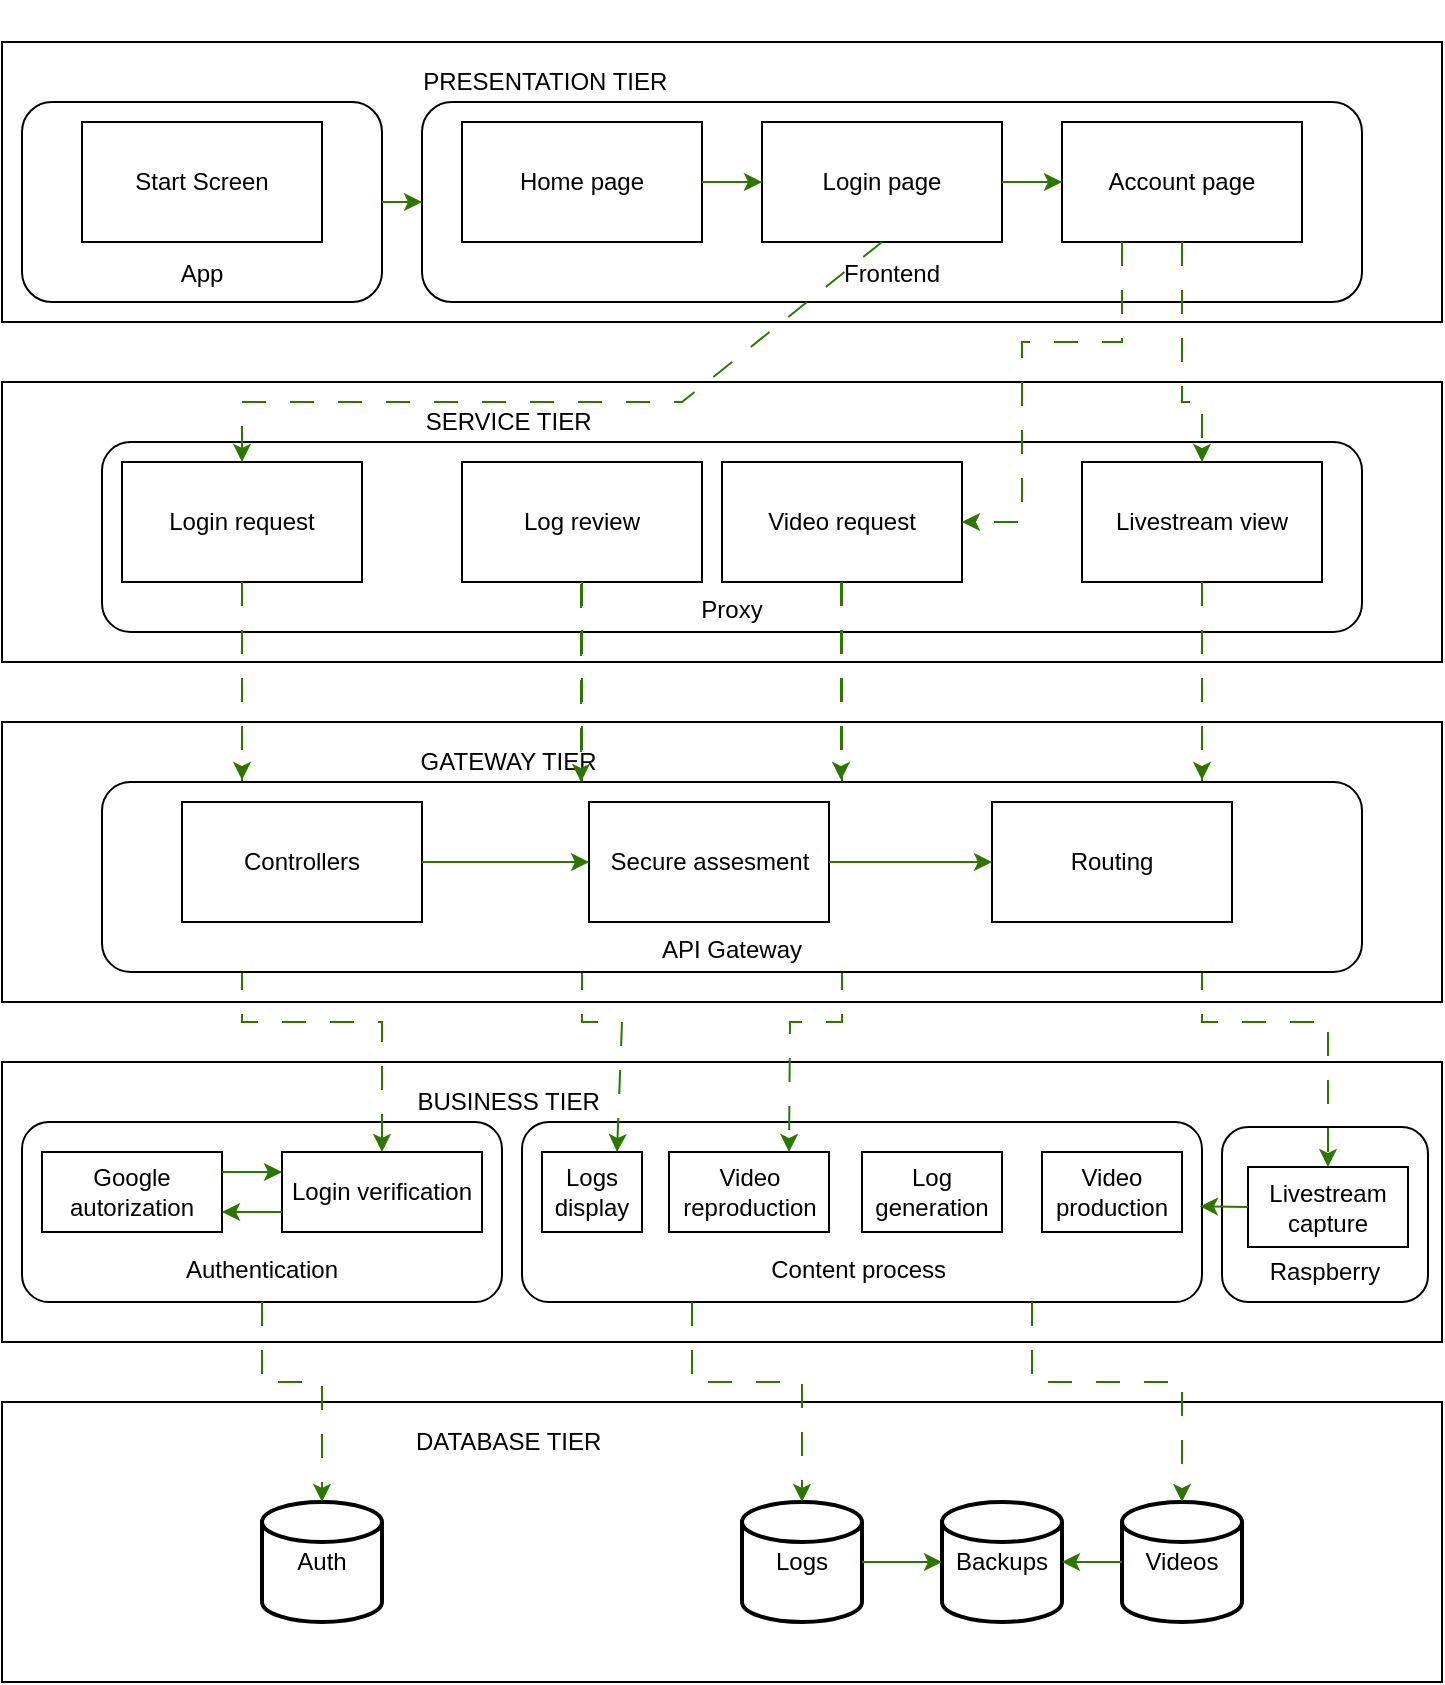 <mxfile version="28.0.6">
  <diagram name="Página-1" id="V_ulVZne6XMm40QlSm8i">
    <mxGraphModel dx="2066" dy="1946" grid="1" gridSize="10" guides="1" tooltips="1" connect="1" arrows="1" fold="1" page="1" pageScale="1" pageWidth="827" pageHeight="1169" math="0" shadow="0">
      <root>
        <mxCell id="0" />
        <mxCell id="1" parent="0" />
        <mxCell id="GLQHbabTrRJiySUEMTet-5" value="&amp;nbsp; &amp;nbsp; &amp;nbsp;BUSINESS TIER&amp;nbsp;&amp;nbsp; &amp;nbsp; &amp;nbsp; &amp;nbsp; &amp;nbsp; &amp;nbsp; &amp;nbsp; &amp;nbsp; &amp;nbsp; &amp;nbsp; &amp;nbsp; &amp;nbsp; &amp;nbsp; &amp;nbsp; &amp;nbsp; &amp;nbsp; &amp;nbsp; &amp;nbsp; &amp;nbsp; &amp;nbsp; &amp;nbsp; &amp;nbsp; &amp;nbsp; &amp;nbsp; &amp;nbsp; &amp;nbsp; &amp;nbsp; &amp;nbsp; &amp;nbsp; &amp;nbsp; &amp;nbsp; &amp;nbsp; &amp;nbsp; &amp;nbsp;&amp;nbsp;&lt;div&gt;&lt;br&gt;&lt;/div&gt;&lt;div&gt;&lt;br&gt;&lt;/div&gt;&lt;div&gt;&lt;br&gt;&lt;/div&gt;&lt;div&gt;&lt;br&gt;&lt;/div&gt;&lt;div&gt;&lt;br&gt;&lt;/div&gt;&lt;div&gt;&lt;br&gt;&lt;/div&gt;&lt;div&gt;&lt;br&gt;&lt;/div&gt;" style="rounded=0;whiteSpace=wrap;html=1;fillColor=light-dark(#FFFFFF,#494949);" parent="1" vertex="1">
          <mxGeometry x="40" y="320" width="720" height="140" as="geometry" />
        </mxCell>
        <mxCell id="rg70-fhj_PkAR5zPkgGi-10" value="&lt;div&gt;&lt;br&gt;&lt;/div&gt;&lt;div&gt;&lt;br&gt;&lt;/div&gt;&lt;div&gt;&lt;br&gt;&lt;/div&gt;&lt;div&gt;&lt;br&gt;&lt;/div&gt;&lt;div&gt;&lt;br&gt;&lt;/div&gt;&lt;div&gt;&lt;br&gt;&lt;/div&gt;&lt;div&gt;&lt;br&gt;&lt;/div&gt;&lt;div&gt;&lt;br&gt;&lt;/div&gt;&lt;div&gt;Raspberry&lt;/div&gt;&lt;div&gt;&lt;br&gt;&lt;/div&gt;&lt;div&gt;&lt;br&gt;&lt;/div&gt;&lt;div&gt;&lt;br&gt;&lt;/div&gt;&lt;div&gt;&lt;br&gt;&lt;/div&gt;" style="rounded=1;whiteSpace=wrap;html=1;" parent="1" vertex="1">
          <mxGeometry x="650" y="352.5" width="103" height="87.5" as="geometry" />
        </mxCell>
        <mxCell id="GLQHbabTrRJiySUEMTet-1" value="SERVICE TIER&amp;nbsp;&amp;nbsp; &amp;nbsp; &amp;nbsp; &amp;nbsp; &amp;nbsp; &amp;nbsp; &amp;nbsp; &amp;nbsp; &amp;nbsp; &amp;nbsp; &amp;nbsp; &amp;nbsp; &amp;nbsp; &amp;nbsp; &amp;nbsp; &amp;nbsp; &amp;nbsp; &amp;nbsp; &amp;nbsp; &amp;nbsp; &amp;nbsp; &amp;nbsp; &amp;nbsp; &amp;nbsp; &amp;nbsp; &amp;nbsp; &amp;nbsp; &amp;nbsp; &amp;nbsp; &amp;nbsp; &amp;nbsp; &amp;nbsp;&lt;div&gt;&lt;br&gt;&lt;/div&gt;&lt;div&gt;&lt;br&gt;&lt;/div&gt;&lt;div&gt;&lt;br&gt;&lt;/div&gt;&lt;div&gt;&lt;br&gt;&lt;/div&gt;&lt;div&gt;&lt;br&gt;&lt;/div&gt;&lt;div&gt;&lt;br&gt;&lt;/div&gt;&lt;div&gt;&lt;br&gt;&lt;/div&gt;" style="rounded=0;whiteSpace=wrap;html=1;fillColor=light-dark(#FFFFFF,#393939);" parent="1" vertex="1">
          <mxGeometry x="40" y="-20" width="720" height="140" as="geometry" />
        </mxCell>
        <mxCell id="rg70-fhj_PkAR5zPkgGi-4" value="&lt;div&gt;&lt;br&gt;&lt;/div&gt;&lt;div&gt;&lt;br&gt;&lt;/div&gt;&lt;div&gt;&lt;br&gt;&lt;/div&gt;&lt;div&gt;&lt;br&gt;&lt;/div&gt;&lt;div&gt;&lt;br&gt;&lt;/div&gt;&lt;div&gt;&lt;br&gt;&lt;/div&gt;&lt;div&gt;&lt;br&gt;&lt;/div&gt;&lt;div&gt;&lt;br&gt;&lt;/div&gt;&lt;div&gt;&lt;br&gt;&lt;/div&gt;&lt;div&gt;Proxy&lt;/div&gt;&lt;div&gt;&lt;br&gt;&lt;/div&gt;&lt;div&gt;&lt;br&gt;&lt;/div&gt;&lt;div&gt;&lt;br&gt;&lt;/div&gt;&lt;div&gt;&lt;br&gt;&lt;/div&gt;" style="rounded=1;whiteSpace=wrap;html=1;" parent="1" vertex="1">
          <mxGeometry x="90" y="10" width="630" height="95" as="geometry" />
        </mxCell>
        <mxCell id="GLQHbabTrRJiySUEMTet-6" value="&amp;nbsp; &amp;nbsp; &amp;nbsp; &amp;nbsp; &amp;nbsp;PRESENTATION TIER&amp;nbsp; &amp;nbsp; &amp;nbsp; &amp;nbsp; &amp;nbsp; &amp;nbsp; &amp;nbsp; &amp;nbsp; &amp;nbsp; &amp;nbsp; &amp;nbsp; &amp;nbsp; &amp;nbsp; &amp;nbsp; &amp;nbsp; &amp;nbsp; &amp;nbsp; &amp;nbsp; &amp;nbsp; &amp;nbsp; &amp;nbsp; &amp;nbsp; &amp;nbsp; &amp;nbsp; &amp;nbsp; &amp;nbsp; &amp;nbsp; &amp;nbsp; &amp;nbsp; &amp;nbsp; &amp;nbsp;&amp;nbsp;&lt;div&gt;&lt;br&gt;&lt;/div&gt;&lt;div&gt;&lt;br&gt;&lt;/div&gt;&lt;div&gt;&lt;br&gt;&lt;/div&gt;&lt;div&gt;&lt;br&gt;&lt;/div&gt;&lt;div&gt;&lt;br&gt;&lt;/div&gt;&lt;div&gt;&lt;br&gt;&lt;/div&gt;&lt;div&gt;&lt;br&gt;&lt;/div&gt;" style="rounded=0;whiteSpace=wrap;html=1;fillColor=light-dark(#FFFFFF,#282828);" parent="1" vertex="1">
          <mxGeometry x="40" y="-190" width="720" height="140" as="geometry" />
        </mxCell>
        <mxCell id="rg70-fhj_PkAR5zPkgGi-2" value="&lt;div&gt;&lt;br&gt;&lt;/div&gt;&lt;div&gt;&lt;br&gt;&lt;/div&gt;&lt;div&gt;&lt;br&gt;&lt;/div&gt;&lt;div&gt;&lt;br&gt;&lt;/div&gt;&lt;div&gt;&lt;br&gt;&lt;/div&gt;&lt;div&gt;&lt;br&gt;&lt;/div&gt;&lt;div&gt;&lt;br&gt;&lt;/div&gt;&lt;div&gt;&lt;br&gt;&lt;/div&gt;&lt;div&gt;&lt;br&gt;&lt;/div&gt;&lt;div&gt;Frontend&lt;/div&gt;&lt;div&gt;&lt;br&gt;&lt;/div&gt;&lt;div&gt;&lt;br&gt;&lt;/div&gt;&lt;div&gt;&lt;br&gt;&lt;/div&gt;&lt;div&gt;&lt;br&gt;&lt;/div&gt;" style="rounded=1;whiteSpace=wrap;html=1;" parent="1" vertex="1">
          <mxGeometry x="250" y="-160" width="470" height="100" as="geometry" />
        </mxCell>
        <mxCell id="rg70-fhj_PkAR5zPkgGi-1" value="GATEWAY TIER&amp;nbsp;&amp;nbsp; &amp;nbsp; &amp;nbsp; &amp;nbsp; &amp;nbsp; &amp;nbsp; &amp;nbsp; &amp;nbsp; &amp;nbsp; &amp;nbsp; &amp;nbsp; &amp;nbsp; &amp;nbsp; &amp;nbsp; &amp;nbsp; &amp;nbsp; &amp;nbsp; &amp;nbsp; &amp;nbsp; &amp;nbsp; &amp;nbsp; &amp;nbsp; &amp;nbsp; &amp;nbsp; &amp;nbsp; &amp;nbsp; &amp;nbsp; &amp;nbsp; &amp;nbsp; &amp;nbsp; &amp;nbsp; &amp;nbsp;&lt;div&gt;&lt;br&gt;&lt;/div&gt;&lt;div&gt;&lt;br&gt;&lt;/div&gt;&lt;div&gt;&lt;br&gt;&lt;/div&gt;&lt;div&gt;&lt;br&gt;&lt;/div&gt;&lt;div&gt;&lt;br&gt;&lt;/div&gt;&lt;div&gt;&lt;br&gt;&lt;/div&gt;&lt;div&gt;&lt;br&gt;&lt;/div&gt;" style="rounded=0;whiteSpace=wrap;html=1;fillColor=light-dark(#FFFFFF,#404040);" parent="1" vertex="1">
          <mxGeometry x="40" y="150" width="720" height="140" as="geometry" />
        </mxCell>
        <mxCell id="GLQHbabTrRJiySUEMTet-29" value="&lt;div&gt;&lt;br&gt;&lt;/div&gt;&lt;div&gt;&lt;br&gt;&lt;/div&gt;&lt;div&gt;&lt;br&gt;&lt;/div&gt;&lt;div&gt;&lt;br&gt;&lt;/div&gt;&lt;div&gt;&lt;br&gt;&lt;/div&gt;&lt;div&gt;&lt;br&gt;&lt;/div&gt;&lt;div&gt;&lt;br&gt;&lt;/div&gt;&lt;div&gt;&lt;br&gt;&lt;/div&gt;&lt;div&gt;Content process&amp;nbsp;&lt;/div&gt;&lt;div&gt;&lt;br&gt;&lt;/div&gt;&lt;div&gt;&lt;br&gt;&lt;/div&gt;&lt;div&gt;&lt;br&gt;&lt;/div&gt;&lt;div&gt;&lt;br&gt;&lt;/div&gt;" style="rounded=1;whiteSpace=wrap;html=1;" parent="1" vertex="1">
          <mxGeometry x="300" y="350" width="340" height="90" as="geometry" />
        </mxCell>
        <mxCell id="GLQHbabTrRJiySUEMTet-28" value="&lt;div&gt;&lt;br&gt;&lt;/div&gt;&lt;div&gt;&lt;br&gt;&lt;/div&gt;&lt;div&gt;&lt;br&gt;&lt;/div&gt;&lt;div&gt;&lt;br&gt;&lt;/div&gt;&lt;div&gt;&lt;br&gt;&lt;/div&gt;&lt;div&gt;&lt;br&gt;&lt;/div&gt;&lt;div&gt;&lt;br&gt;&lt;/div&gt;&lt;div&gt;&lt;br&gt;&lt;/div&gt;&lt;div&gt;&lt;br&gt;&lt;/div&gt;&lt;div&gt;&lt;span style=&quot;background-color: transparent; color: light-dark(rgb(0, 0, 0), rgb(255, 255, 255));&quot;&gt;Authentication&lt;/span&gt;&lt;/div&gt;&lt;div&gt;&lt;br&gt;&lt;/div&gt;&lt;div&gt;&lt;br&gt;&lt;/div&gt;&lt;div&gt;&lt;br&gt;&lt;/div&gt;&lt;div&gt;&lt;br&gt;&lt;/div&gt;&lt;div&gt;&lt;br&gt;&lt;/div&gt;" style="rounded=1;whiteSpace=wrap;html=1;" parent="1" vertex="1">
          <mxGeometry x="50" y="350" width="240" height="90" as="geometry" />
        </mxCell>
        <mxCell id="GLQHbabTrRJiySUEMTet-2" value="Login request" style="rounded=0;whiteSpace=wrap;html=1;" parent="1" vertex="1">
          <mxGeometry x="100" y="20" width="120" height="60" as="geometry" />
        </mxCell>
        <mxCell id="GLQHbabTrRJiySUEMTet-3" value="Video request" style="rounded=0;whiteSpace=wrap;html=1;" parent="1" vertex="1">
          <mxGeometry x="400" y="20" width="120" height="60" as="geometry" />
        </mxCell>
        <mxCell id="GLQHbabTrRJiySUEMTet-4" value="Livestream view" style="rounded=0;whiteSpace=wrap;html=1;" parent="1" vertex="1">
          <mxGeometry x="580" y="20" width="120" height="60" as="geometry" />
        </mxCell>
        <mxCell id="GLQHbabTrRJiySUEMTet-7" value="Home page" style="rounded=0;whiteSpace=wrap;html=1;" parent="1" vertex="1">
          <mxGeometry x="270" y="-150" width="120" height="60" as="geometry" />
        </mxCell>
        <mxCell id="GLQHbabTrRJiySUEMTet-8" value="Login page" style="rounded=0;whiteSpace=wrap;html=1;" parent="1" vertex="1">
          <mxGeometry x="420" y="-150" width="120" height="60" as="geometry" />
        </mxCell>
        <mxCell id="GLQHbabTrRJiySUEMTet-9" value="Account page" style="rounded=0;whiteSpace=wrap;html=1;" parent="1" vertex="1">
          <mxGeometry x="570" y="-150" width="120" height="60" as="geometry" />
        </mxCell>
        <mxCell id="GLQHbabTrRJiySUEMTet-13" value="" style="endArrow=classic;html=1;rounded=0;exitX=1;exitY=0.5;exitDx=0;exitDy=0;entryX=0;entryY=0.5;entryDx=0;entryDy=0;fillColor=#60a917;strokeColor=#2D7600;" parent="1" source="GLQHbabTrRJiySUEMTet-8" target="GLQHbabTrRJiySUEMTet-9" edge="1">
          <mxGeometry width="50" height="50" relative="1" as="geometry">
            <mxPoint x="440" y="-110.5" as="sourcePoint" />
            <mxPoint x="500" y="-110.5" as="targetPoint" />
          </mxGeometry>
        </mxCell>
        <mxCell id="GLQHbabTrRJiySUEMTet-14" value="" style="endArrow=classic;html=1;rounded=0;exitX=0.5;exitY=1;exitDx=0;exitDy=0;entryX=0.5;entryY=0;entryDx=0;entryDy=0;fillColor=#60a917;strokeColor=#2D7600;dashed=1;dashPattern=12 12;" parent="1" source="GLQHbabTrRJiySUEMTet-8" target="GLQHbabTrRJiySUEMTet-2" edge="1">
          <mxGeometry width="50" height="50" relative="1" as="geometry">
            <mxPoint x="320" y="-190" as="sourcePoint" />
            <mxPoint x="380" y="-190" as="targetPoint" />
            <Array as="points">
              <mxPoint x="380" y="-10" />
              <mxPoint x="160" y="-10" />
            </Array>
          </mxGeometry>
        </mxCell>
        <mxCell id="GLQHbabTrRJiySUEMTet-15" value="" style="endArrow=classic;html=1;rounded=0;exitX=0.25;exitY=1;exitDx=0;exitDy=0;entryX=1;entryY=0.5;entryDx=0;entryDy=0;fillColor=#60a917;strokeColor=#2D7600;dashed=1;dashPattern=12 12;" parent="1" source="GLQHbabTrRJiySUEMTet-9" target="GLQHbabTrRJiySUEMTet-3" edge="1">
          <mxGeometry width="50" height="50" relative="1" as="geometry">
            <mxPoint x="350" y="-110" as="sourcePoint" />
            <mxPoint x="400" y="-160" as="targetPoint" />
            <Array as="points">
              <mxPoint x="600" y="-40" />
              <mxPoint x="550" y="-40" />
              <mxPoint x="550" y="50" />
            </Array>
          </mxGeometry>
        </mxCell>
        <mxCell id="GLQHbabTrRJiySUEMTet-16" value="" style="endArrow=classic;html=1;rounded=0;exitX=0.5;exitY=1;exitDx=0;exitDy=0;entryX=0.5;entryY=0;entryDx=0;entryDy=0;fillColor=#60a917;strokeColor=#2D7600;dashed=1;dashPattern=12 12;" parent="1" source="GLQHbabTrRJiySUEMTet-9" target="GLQHbabTrRJiySUEMTet-4" edge="1">
          <mxGeometry width="50" height="50" relative="1" as="geometry">
            <mxPoint x="360" y="-90" as="sourcePoint" />
            <mxPoint x="410" y="-140" as="targetPoint" />
            <Array as="points">
              <mxPoint x="630" y="-10" />
              <mxPoint x="640" y="-10" />
            </Array>
          </mxGeometry>
        </mxCell>
        <mxCell id="GLQHbabTrRJiySUEMTet-17" value="&amp;nbsp; &amp;nbsp; &amp;nbsp;DATABASE TIER&amp;nbsp;&amp;nbsp; &amp;nbsp; &amp;nbsp; &amp;nbsp; &amp;nbsp; &amp;nbsp; &amp;nbsp; &amp;nbsp; &amp;nbsp; &amp;nbsp; &amp;nbsp; &amp;nbsp; &amp;nbsp; &amp;nbsp; &amp;nbsp; &amp;nbsp; &amp;nbsp; &amp;nbsp; &amp;nbsp; &amp;nbsp; &amp;nbsp; &amp;nbsp; &amp;nbsp; &amp;nbsp; &amp;nbsp; &amp;nbsp; &amp;nbsp; &amp;nbsp; &amp;nbsp; &amp;nbsp; &amp;nbsp; &amp;nbsp; &amp;nbsp; &amp;nbsp;&amp;nbsp;&lt;div&gt;&lt;br&gt;&lt;/div&gt;&lt;div&gt;&lt;br&gt;&lt;/div&gt;&lt;div&gt;&lt;br&gt;&lt;/div&gt;&lt;div&gt;&lt;br&gt;&lt;/div&gt;&lt;div&gt;&lt;br&gt;&lt;/div&gt;&lt;div&gt;&lt;br&gt;&lt;/div&gt;&lt;div&gt;&lt;br&gt;&lt;/div&gt;" style="rounded=0;whiteSpace=wrap;html=1;fillColor=light-dark(#FFFFFF,#656565);" parent="1" vertex="1">
          <mxGeometry x="40" y="490" width="720" height="140" as="geometry" />
        </mxCell>
        <mxCell id="GLQHbabTrRJiySUEMTet-18" value="Google autorization" style="rounded=0;whiteSpace=wrap;html=1;" parent="1" vertex="1">
          <mxGeometry x="60" y="365" width="90" height="40" as="geometry" />
        </mxCell>
        <mxCell id="GLQHbabTrRJiySUEMTet-19" value="Login verification" style="rounded=0;whiteSpace=wrap;html=1;" parent="1" vertex="1">
          <mxGeometry x="180" y="365" width="100" height="40" as="geometry" />
        </mxCell>
        <mxCell id="GLQHbabTrRJiySUEMTet-22" value="" style="endArrow=classic;html=1;rounded=0;exitX=0;exitY=0.75;exitDx=0;exitDy=0;entryX=1;entryY=0.75;entryDx=0;entryDy=0;fillColor=#60a917;strokeColor=#2D7600;" parent="1" source="GLQHbabTrRJiySUEMTet-19" target="GLQHbabTrRJiySUEMTet-18" edge="1">
          <mxGeometry width="50" height="50" relative="1" as="geometry">
            <mxPoint x="250" y="405" as="sourcePoint" />
            <mxPoint x="290" y="405" as="targetPoint" />
          </mxGeometry>
        </mxCell>
        <mxCell id="GLQHbabTrRJiySUEMTet-24" value="" style="endArrow=classic;html=1;rounded=0;fillColor=#60a917;strokeColor=#2D7600;dashed=1;dashPattern=12 12;entryX=0.5;entryY=0;entryDx=0;entryDy=0;exitX=0.5;exitY=1;exitDx=0;exitDy=0;" parent="1" source="GLQHbabTrRJiySUEMTet-2" target="GLQHbabTrRJiySUEMTet-19" edge="1">
          <mxGeometry width="50" height="50" relative="1" as="geometry">
            <mxPoint x="350" y="300" as="sourcePoint" />
            <mxPoint x="240" y="300" as="targetPoint" />
            <Array as="points">
              <mxPoint x="160" y="300" />
              <mxPoint x="230" y="300" />
            </Array>
          </mxGeometry>
        </mxCell>
        <mxCell id="GLQHbabTrRJiySUEMTet-25" value="Log generation" style="rounded=0;whiteSpace=wrap;html=1;" parent="1" vertex="1">
          <mxGeometry x="470" y="365" width="70" height="40" as="geometry" />
        </mxCell>
        <mxCell id="GLQHbabTrRJiySUEMTet-26" value="Video production" style="rounded=0;whiteSpace=wrap;html=1;" parent="1" vertex="1">
          <mxGeometry x="560" y="365" width="70" height="40" as="geometry" />
        </mxCell>
        <mxCell id="GLQHbabTrRJiySUEMTet-27" value="Livestream capture" style="rounded=0;whiteSpace=wrap;html=1;" parent="1" vertex="1">
          <mxGeometry x="663" y="372.5" width="80" height="40" as="geometry" />
        </mxCell>
        <mxCell id="GLQHbabTrRJiySUEMTet-31" value="Video reproduction" style="rounded=0;whiteSpace=wrap;html=1;" parent="1" vertex="1">
          <mxGeometry x="373.5" y="365" width="80" height="40" as="geometry" />
        </mxCell>
        <mxCell id="GLQHbabTrRJiySUEMTet-32" value="" style="endArrow=classic;html=1;rounded=0;exitX=0;exitY=0.5;exitDx=0;exitDy=0;entryX=0.997;entryY=0.468;entryDx=0;entryDy=0;fillColor=#60a917;strokeColor=#2D7600;entryPerimeter=0;" parent="1" source="GLQHbabTrRJiySUEMTet-27" target="GLQHbabTrRJiySUEMTet-29" edge="1">
          <mxGeometry width="50" height="50" relative="1" as="geometry">
            <mxPoint x="650" y="335" as="sourcePoint" />
            <mxPoint x="710" y="335" as="targetPoint" />
          </mxGeometry>
        </mxCell>
        <mxCell id="GLQHbabTrRJiySUEMTet-34" value="" style="endArrow=classic;html=1;rounded=0;fillColor=#60a917;strokeColor=#2D7600;dashed=1;dashPattern=12 12;exitX=0.5;exitY=1;exitDx=0;exitDy=0;entryX=0.75;entryY=0;entryDx=0;entryDy=0;" parent="1" source="GLQHbabTrRJiySUEMTet-3" target="GLQHbabTrRJiySUEMTet-31" edge="1">
          <mxGeometry width="50" height="50" relative="1" as="geometry">
            <mxPoint x="540" y="300" as="sourcePoint" />
            <mxPoint x="430" y="300" as="targetPoint" />
            <Array as="points">
              <mxPoint x="460" y="300" />
              <mxPoint x="434" y="300" />
            </Array>
          </mxGeometry>
        </mxCell>
        <mxCell id="GLQHbabTrRJiySUEMTet-36" value="Log review" style="rounded=0;whiteSpace=wrap;html=1;" parent="1" vertex="1">
          <mxGeometry x="270" y="20" width="120" height="60" as="geometry" />
        </mxCell>
        <mxCell id="GLQHbabTrRJiySUEMTet-37" value="Logs display" style="rounded=0;whiteSpace=wrap;html=1;" parent="1" vertex="1">
          <mxGeometry x="310" y="365" width="50" height="40" as="geometry" />
        </mxCell>
        <mxCell id="GLQHbabTrRJiySUEMTet-39" value="" style="endArrow=classic;html=1;rounded=0;fillColor=#60a917;strokeColor=#2D7600;dashed=1;dashPattern=12 12;exitX=0.5;exitY=1;exitDx=0;exitDy=0;entryX=0.75;entryY=0;entryDx=0;entryDy=0;" parent="1" source="GLQHbabTrRJiySUEMTet-36" target="GLQHbabTrRJiySUEMTet-37" edge="1">
          <mxGeometry width="50" height="50" relative="1" as="geometry">
            <mxPoint x="690" y="-20" as="sourcePoint" />
            <mxPoint x="380" y="300" as="targetPoint" />
            <Array as="points">
              <mxPoint x="330" y="300" />
              <mxPoint x="350" y="300" />
            </Array>
          </mxGeometry>
        </mxCell>
        <mxCell id="GLQHbabTrRJiySUEMTet-40" value="" style="endArrow=classic;html=1;rounded=0;fillColor=#60a917;strokeColor=#2D7600;dashed=1;dashPattern=12 12;exitX=0.5;exitY=1;exitDx=0;exitDy=0;entryX=0.5;entryY=0;entryDx=0;entryDy=0;" parent="1" source="GLQHbabTrRJiySUEMTet-4" target="GLQHbabTrRJiySUEMTet-27" edge="1">
          <mxGeometry width="50" height="50" relative="1" as="geometry">
            <mxPoint x="680" y="250" as="sourcePoint" />
            <mxPoint x="660" y="375" as="targetPoint" />
            <Array as="points">
              <mxPoint x="640" y="300" />
              <mxPoint x="703" y="300" />
            </Array>
          </mxGeometry>
        </mxCell>
        <mxCell id="GLQHbabTrRJiySUEMTet-41" value="Auth" style="strokeWidth=2;html=1;shape=mxgraph.flowchart.database;whiteSpace=wrap;" parent="1" vertex="1">
          <mxGeometry x="170" y="540" width="60" height="60" as="geometry" />
        </mxCell>
        <mxCell id="GLQHbabTrRJiySUEMTet-42" value="" style="endArrow=classic;html=1;rounded=0;fillColor=#60a917;strokeColor=#2D7600;dashed=1;dashPattern=12 12;entryX=0.5;entryY=0;entryDx=0;entryDy=0;entryPerimeter=0;exitX=0.5;exitY=1;exitDx=0;exitDy=0;" parent="1" source="GLQHbabTrRJiySUEMTet-28" target="GLQHbabTrRJiySUEMTet-41" edge="1">
          <mxGeometry width="50" height="50" relative="1" as="geometry">
            <mxPoint x="240" y="670" as="sourcePoint" />
            <mxPoint x="130" y="670" as="targetPoint" />
            <Array as="points">
              <mxPoint x="170" y="480" />
              <mxPoint x="200" y="480" />
            </Array>
          </mxGeometry>
        </mxCell>
        <mxCell id="GLQHbabTrRJiySUEMTet-43" value="Logs" style="strokeWidth=2;html=1;shape=mxgraph.flowchart.database;whiteSpace=wrap;" parent="1" vertex="1">
          <mxGeometry x="410" y="540" width="60" height="60" as="geometry" />
        </mxCell>
        <mxCell id="GLQHbabTrRJiySUEMTet-44" value="Videos" style="strokeWidth=2;html=1;shape=mxgraph.flowchart.database;whiteSpace=wrap;" parent="1" vertex="1">
          <mxGeometry x="600" y="540" width="60" height="60" as="geometry" />
        </mxCell>
        <mxCell id="GLQHbabTrRJiySUEMTet-45" value="" style="endArrow=classic;html=1;rounded=0;fillColor=#60a917;strokeColor=#2D7600;dashed=1;dashPattern=12 12;entryX=0.5;entryY=0;entryDx=0;entryDy=0;entryPerimeter=0;exitX=0.25;exitY=1;exitDx=0;exitDy=0;" parent="1" source="GLQHbabTrRJiySUEMTet-29" target="GLQHbabTrRJiySUEMTet-43" edge="1">
          <mxGeometry width="50" height="50" relative="1" as="geometry">
            <mxPoint x="540" y="510" as="sourcePoint" />
            <mxPoint x="390" y="570" as="targetPoint" />
            <Array as="points">
              <mxPoint x="385" y="480" />
              <mxPoint x="440" y="480" />
            </Array>
          </mxGeometry>
        </mxCell>
        <mxCell id="GLQHbabTrRJiySUEMTet-46" value="" style="endArrow=classic;html=1;rounded=0;fillColor=#60a917;strokeColor=#2D7600;dashed=1;dashPattern=12 12;entryX=0.5;entryY=0;entryDx=0;entryDy=0;entryPerimeter=0;exitX=0.75;exitY=1;exitDx=0;exitDy=0;" parent="1" source="GLQHbabTrRJiySUEMTet-29" target="GLQHbabTrRJiySUEMTet-44" edge="1">
          <mxGeometry width="50" height="50" relative="1" as="geometry">
            <mxPoint x="390" y="415" as="sourcePoint" />
            <mxPoint x="420" y="515" as="targetPoint" />
            <Array as="points">
              <mxPoint x="555" y="480" />
              <mxPoint x="630" y="480" />
            </Array>
          </mxGeometry>
        </mxCell>
        <mxCell id="GLQHbabTrRJiySUEMTet-47" value="Backups" style="strokeWidth=2;html=1;shape=mxgraph.flowchart.database;whiteSpace=wrap;" parent="1" vertex="1">
          <mxGeometry x="510" y="540" width="60" height="60" as="geometry" />
        </mxCell>
        <mxCell id="GLQHbabTrRJiySUEMTet-48" value="" style="endArrow=classic;html=1;rounded=0;exitX=1;exitY=0.5;exitDx=0;exitDy=0;entryX=0;entryY=0.5;entryDx=0;entryDy=0;fillColor=#60a917;strokeColor=#2D7600;exitPerimeter=0;entryPerimeter=0;" parent="1" source="GLQHbabTrRJiySUEMTet-43" target="GLQHbabTrRJiySUEMTet-47" edge="1">
          <mxGeometry width="50" height="50" relative="1" as="geometry">
            <mxPoint x="590" y="570" as="sourcePoint" />
            <mxPoint x="650" y="570" as="targetPoint" />
          </mxGeometry>
        </mxCell>
        <mxCell id="GLQHbabTrRJiySUEMTet-49" value="" style="endArrow=classic;html=1;rounded=0;entryX=1;entryY=0.5;entryDx=0;entryDy=0;fillColor=#60a917;strokeColor=#2D7600;exitX=0;exitY=0.5;exitDx=0;exitDy=0;exitPerimeter=0;entryPerimeter=0;" parent="1" source="GLQHbabTrRJiySUEMTet-44" target="GLQHbabTrRJiySUEMTet-47" edge="1">
          <mxGeometry width="50" height="50" relative="1" as="geometry">
            <mxPoint x="540" y="600" as="sourcePoint" />
            <mxPoint x="600" y="590" as="targetPoint" />
          </mxGeometry>
        </mxCell>
        <mxCell id="rg70-fhj_PkAR5zPkgGi-3" value="" style="endArrow=classic;html=1;rounded=0;exitX=1;exitY=0.5;exitDx=0;exitDy=0;entryX=0;entryY=0.5;entryDx=0;entryDy=0;fillColor=#60a917;strokeColor=#2D7600;" parent="1" source="GLQHbabTrRJiySUEMTet-7" target="GLQHbabTrRJiySUEMTet-8" edge="1">
          <mxGeometry width="50" height="50" relative="1" as="geometry">
            <mxPoint x="390" y="-120" as="sourcePoint" />
            <mxPoint x="420" y="-120" as="targetPoint" />
          </mxGeometry>
        </mxCell>
        <mxCell id="rg70-fhj_PkAR5zPkgGi-6" value="&lt;div&gt;&lt;br&gt;&lt;/div&gt;&lt;div&gt;&lt;br&gt;&lt;/div&gt;&lt;div&gt;&lt;br&gt;&lt;/div&gt;&lt;div&gt;&lt;br&gt;&lt;/div&gt;&lt;div&gt;&lt;br&gt;&lt;/div&gt;&lt;div&gt;&lt;br&gt;&lt;/div&gt;&lt;div&gt;&lt;br&gt;&lt;/div&gt;&lt;div&gt;&lt;br&gt;&lt;/div&gt;&lt;div&gt;&lt;br&gt;&lt;/div&gt;&lt;div&gt;App&lt;/div&gt;&lt;div&gt;&lt;br&gt;&lt;/div&gt;&lt;div&gt;&lt;br&gt;&lt;/div&gt;&lt;div&gt;&lt;br&gt;&lt;/div&gt;&lt;div&gt;&lt;br&gt;&lt;/div&gt;" style="rounded=1;whiteSpace=wrap;html=1;" parent="1" vertex="1">
          <mxGeometry x="50" y="-160" width="180" height="100" as="geometry" />
        </mxCell>
        <mxCell id="rg70-fhj_PkAR5zPkgGi-7" value="" style="endArrow=classic;html=1;rounded=0;exitX=1;exitY=0.5;exitDx=0;exitDy=0;entryX=0;entryY=0.5;entryDx=0;entryDy=0;fillColor=#60a917;strokeColor=#2D7600;" parent="1" source="rg70-fhj_PkAR5zPkgGi-6" target="rg70-fhj_PkAR5zPkgGi-2" edge="1">
          <mxGeometry width="50" height="50" relative="1" as="geometry">
            <mxPoint x="190" y="-180" as="sourcePoint" />
            <mxPoint x="220" y="-180" as="targetPoint" />
            <Array as="points" />
          </mxGeometry>
        </mxCell>
        <mxCell id="rg70-fhj_PkAR5zPkgGi-8" value="Start Screen" style="rounded=0;whiteSpace=wrap;html=1;" parent="1" vertex="1">
          <mxGeometry x="80" y="-150" width="120" height="60" as="geometry" />
        </mxCell>
        <mxCell id="rg70-fhj_PkAR5zPkgGi-9" value="&lt;div&gt;&lt;br&gt;&lt;/div&gt;&lt;div&gt;&lt;br&gt;&lt;/div&gt;&lt;div&gt;&lt;br&gt;&lt;/div&gt;&lt;div&gt;&lt;br&gt;&lt;/div&gt;&lt;div&gt;&lt;br&gt;&lt;/div&gt;&lt;div&gt;&lt;br&gt;&lt;/div&gt;&lt;div&gt;&lt;br&gt;&lt;/div&gt;&lt;div&gt;&lt;br&gt;&lt;/div&gt;&lt;div&gt;&lt;br&gt;&lt;/div&gt;&lt;div&gt;API Gateway&lt;/div&gt;&lt;div&gt;&lt;br&gt;&lt;/div&gt;&lt;div&gt;&lt;br&gt;&lt;/div&gt;&lt;div&gt;&lt;br&gt;&lt;/div&gt;&lt;div&gt;&lt;br&gt;&lt;/div&gt;" style="rounded=1;whiteSpace=wrap;html=1;" parent="1" vertex="1">
          <mxGeometry x="90" y="180" width="630" height="95" as="geometry" />
        </mxCell>
        <mxCell id="rg70-fhj_PkAR5zPkgGi-12" value="" style="endArrow=classic;html=1;rounded=0;exitX=1;exitY=0.25;exitDx=0;exitDy=0;entryX=0;entryY=0.25;entryDx=0;entryDy=0;fillColor=#60a917;strokeColor=#2D7600;" parent="1" source="GLQHbabTrRJiySUEMTet-18" target="GLQHbabTrRJiySUEMTet-19" edge="1">
          <mxGeometry width="50" height="50" relative="1" as="geometry">
            <mxPoint x="260" y="410" as="sourcePoint" />
            <mxPoint x="230" y="410" as="targetPoint" />
          </mxGeometry>
        </mxCell>
        <mxCell id="ymBExQwl19uVGE3nOXhT-1" value="Controllers" style="rounded=0;whiteSpace=wrap;html=1;" vertex="1" parent="1">
          <mxGeometry x="130" y="190" width="120" height="60" as="geometry" />
        </mxCell>
        <mxCell id="ymBExQwl19uVGE3nOXhT-2" value="Secure assesment" style="rounded=0;whiteSpace=wrap;html=1;" vertex="1" parent="1">
          <mxGeometry x="333.5" y="190" width="120" height="60" as="geometry" />
        </mxCell>
        <mxCell id="ymBExQwl19uVGE3nOXhT-3" value="Routing" style="rounded=0;whiteSpace=wrap;html=1;" vertex="1" parent="1">
          <mxGeometry x="535" y="190" width="120" height="60" as="geometry" />
        </mxCell>
        <mxCell id="ymBExQwl19uVGE3nOXhT-4" value="" style="endArrow=classic;html=1;rounded=0;exitX=1;exitY=0.5;exitDx=0;exitDy=0;entryX=0;entryY=0.5;entryDx=0;entryDy=0;fillColor=#60a917;strokeColor=#2D7600;" edge="1" parent="1" source="ymBExQwl19uVGE3nOXhT-1" target="ymBExQwl19uVGE3nOXhT-2">
          <mxGeometry width="50" height="50" relative="1" as="geometry">
            <mxPoint x="260" y="219.5" as="sourcePoint" />
            <mxPoint x="290" y="219.5" as="targetPoint" />
          </mxGeometry>
        </mxCell>
        <mxCell id="ymBExQwl19uVGE3nOXhT-5" value="" style="endArrow=classic;html=1;rounded=0;exitX=1;exitY=0.5;exitDx=0;exitDy=0;entryX=0;entryY=0.5;entryDx=0;entryDy=0;fillColor=#60a917;strokeColor=#2D7600;" edge="1" parent="1" source="ymBExQwl19uVGE3nOXhT-2" target="ymBExQwl19uVGE3nOXhT-3">
          <mxGeometry width="50" height="50" relative="1" as="geometry">
            <mxPoint x="438" y="210" as="sourcePoint" />
            <mxPoint x="522" y="210" as="targetPoint" />
          </mxGeometry>
        </mxCell>
        <mxCell id="ymBExQwl19uVGE3nOXhT-7" value="" style="endArrow=classic;html=1;rounded=0;fillColor=#60a917;strokeColor=#2D7600;dashed=1;dashPattern=12 12;exitX=0.5;exitY=1;exitDx=0;exitDy=0;" edge="1" parent="1" source="GLQHbabTrRJiySUEMTet-2">
          <mxGeometry width="50" height="50" relative="1" as="geometry">
            <mxPoint x="60" y="70" as="sourcePoint" />
            <mxPoint x="160" y="179" as="targetPoint" />
            <Array as="points" />
          </mxGeometry>
        </mxCell>
        <mxCell id="ymBExQwl19uVGE3nOXhT-8" value="" style="endArrow=classic;html=1;rounded=0;fillColor=#60a917;strokeColor=#2D7600;dashed=1;dashPattern=12 12;exitX=0.5;exitY=1;exitDx=0;exitDy=0;" edge="1" parent="1">
          <mxGeometry width="50" height="50" relative="1" as="geometry">
            <mxPoint x="329.5" y="81" as="sourcePoint" />
            <mxPoint x="329.5" y="180" as="targetPoint" />
            <Array as="points" />
          </mxGeometry>
        </mxCell>
        <mxCell id="ymBExQwl19uVGE3nOXhT-9" value="" style="endArrow=classic;html=1;rounded=0;fillColor=#60a917;strokeColor=#2D7600;dashed=1;dashPattern=12 12;exitX=0.5;exitY=1;exitDx=0;exitDy=0;" edge="1" parent="1">
          <mxGeometry width="50" height="50" relative="1" as="geometry">
            <mxPoint x="459.5" y="80" as="sourcePoint" />
            <mxPoint x="459.5" y="179" as="targetPoint" />
            <Array as="points" />
          </mxGeometry>
        </mxCell>
        <mxCell id="ymBExQwl19uVGE3nOXhT-10" value="" style="endArrow=classic;html=1;rounded=0;fillColor=#60a917;strokeColor=#2D7600;dashed=1;dashPattern=12 12;exitX=0.5;exitY=1;exitDx=0;exitDy=0;" edge="1" parent="1">
          <mxGeometry width="50" height="50" relative="1" as="geometry">
            <mxPoint x="640" y="80" as="sourcePoint" />
            <mxPoint x="640" y="179" as="targetPoint" />
            <Array as="points" />
          </mxGeometry>
        </mxCell>
      </root>
    </mxGraphModel>
  </diagram>
</mxfile>
